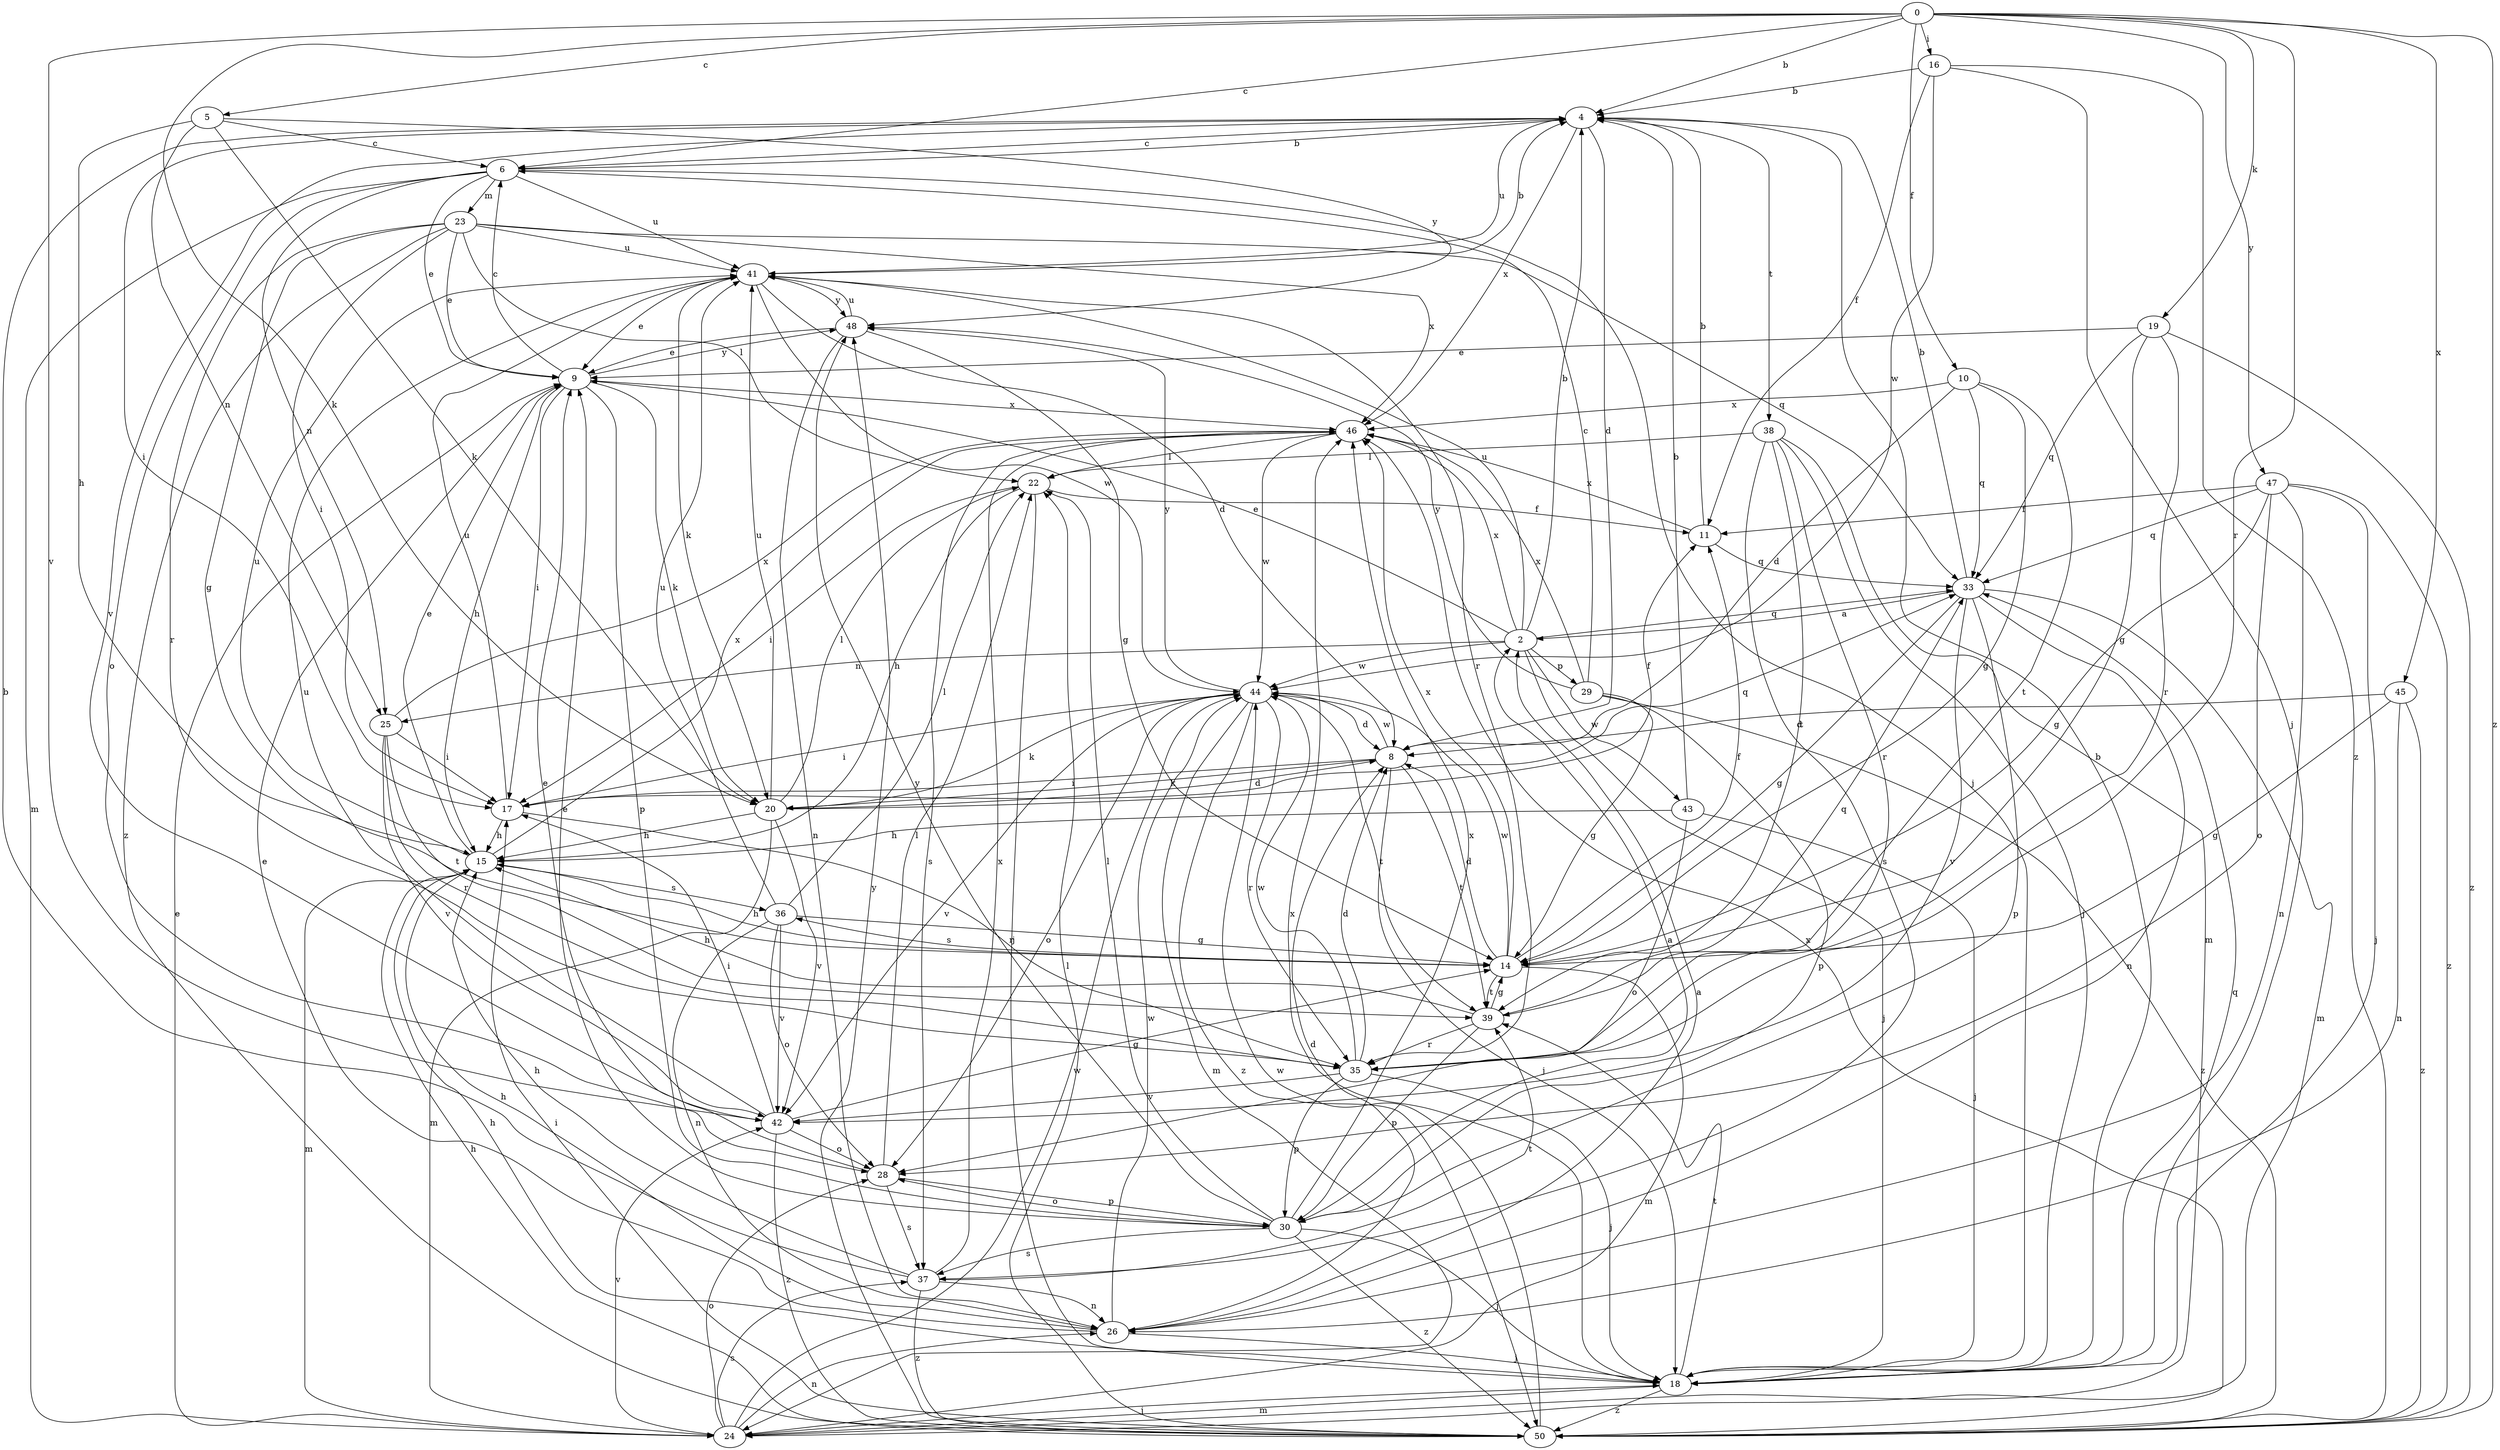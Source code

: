 strict digraph  {
0;
2;
4;
5;
6;
8;
9;
10;
11;
14;
15;
16;
17;
18;
19;
20;
22;
23;
24;
25;
26;
28;
29;
30;
33;
35;
36;
37;
38;
39;
41;
42;
43;
44;
45;
46;
47;
48;
50;
0 -> 4  [label=b];
0 -> 5  [label=c];
0 -> 6  [label=c];
0 -> 10  [label=f];
0 -> 16  [label=i];
0 -> 19  [label=k];
0 -> 20  [label=k];
0 -> 35  [label=r];
0 -> 42  [label=v];
0 -> 45  [label=x];
0 -> 47  [label=y];
0 -> 50  [label=z];
2 -> 4  [label=b];
2 -> 9  [label=e];
2 -> 18  [label=j];
2 -> 25  [label=n];
2 -> 29  [label=p];
2 -> 33  [label=q];
2 -> 41  [label=u];
2 -> 43  [label=w];
2 -> 44  [label=w];
2 -> 46  [label=x];
4 -> 6  [label=c];
4 -> 8  [label=d];
4 -> 17  [label=i];
4 -> 38  [label=t];
4 -> 41  [label=u];
4 -> 42  [label=v];
4 -> 46  [label=x];
5 -> 6  [label=c];
5 -> 15  [label=h];
5 -> 20  [label=k];
5 -> 25  [label=n];
5 -> 48  [label=y];
6 -> 4  [label=b];
6 -> 9  [label=e];
6 -> 18  [label=j];
6 -> 23  [label=m];
6 -> 24  [label=m];
6 -> 25  [label=n];
6 -> 28  [label=o];
6 -> 41  [label=u];
8 -> 17  [label=i];
8 -> 18  [label=j];
8 -> 20  [label=k];
8 -> 39  [label=t];
8 -> 44  [label=w];
9 -> 6  [label=c];
9 -> 15  [label=h];
9 -> 17  [label=i];
9 -> 20  [label=k];
9 -> 30  [label=p];
9 -> 46  [label=x];
9 -> 48  [label=y];
10 -> 8  [label=d];
10 -> 14  [label=g];
10 -> 33  [label=q];
10 -> 39  [label=t];
10 -> 46  [label=x];
11 -> 4  [label=b];
11 -> 33  [label=q];
11 -> 46  [label=x];
14 -> 8  [label=d];
14 -> 11  [label=f];
14 -> 15  [label=h];
14 -> 24  [label=m];
14 -> 36  [label=s];
14 -> 39  [label=t];
14 -> 44  [label=w];
14 -> 46  [label=x];
15 -> 9  [label=e];
15 -> 24  [label=m];
15 -> 36  [label=s];
15 -> 41  [label=u];
15 -> 46  [label=x];
16 -> 4  [label=b];
16 -> 11  [label=f];
16 -> 18  [label=j];
16 -> 44  [label=w];
16 -> 50  [label=z];
17 -> 15  [label=h];
17 -> 33  [label=q];
17 -> 35  [label=r];
17 -> 41  [label=u];
18 -> 4  [label=b];
18 -> 15  [label=h];
18 -> 24  [label=m];
18 -> 33  [label=q];
18 -> 39  [label=t];
18 -> 46  [label=x];
18 -> 50  [label=z];
19 -> 9  [label=e];
19 -> 14  [label=g];
19 -> 33  [label=q];
19 -> 35  [label=r];
19 -> 50  [label=z];
20 -> 8  [label=d];
20 -> 11  [label=f];
20 -> 15  [label=h];
20 -> 22  [label=l];
20 -> 24  [label=m];
20 -> 41  [label=u];
20 -> 42  [label=v];
22 -> 11  [label=f];
22 -> 15  [label=h];
22 -> 17  [label=i];
22 -> 18  [label=j];
23 -> 9  [label=e];
23 -> 14  [label=g];
23 -> 17  [label=i];
23 -> 22  [label=l];
23 -> 33  [label=q];
23 -> 35  [label=r];
23 -> 41  [label=u];
23 -> 46  [label=x];
23 -> 50  [label=z];
24 -> 9  [label=e];
24 -> 18  [label=j];
24 -> 26  [label=n];
24 -> 28  [label=o];
24 -> 37  [label=s];
24 -> 42  [label=v];
24 -> 44  [label=w];
25 -> 17  [label=i];
25 -> 35  [label=r];
25 -> 39  [label=t];
25 -> 42  [label=v];
25 -> 46  [label=x];
26 -> 2  [label=a];
26 -> 8  [label=d];
26 -> 9  [label=e];
26 -> 15  [label=h];
26 -> 18  [label=j];
26 -> 44  [label=w];
28 -> 9  [label=e];
28 -> 22  [label=l];
28 -> 30  [label=p];
28 -> 37  [label=s];
29 -> 6  [label=c];
29 -> 14  [label=g];
29 -> 30  [label=p];
29 -> 46  [label=x];
29 -> 48  [label=y];
29 -> 50  [label=z];
30 -> 2  [label=a];
30 -> 9  [label=e];
30 -> 18  [label=j];
30 -> 22  [label=l];
30 -> 28  [label=o];
30 -> 37  [label=s];
30 -> 46  [label=x];
30 -> 48  [label=y];
30 -> 50  [label=z];
33 -> 2  [label=a];
33 -> 4  [label=b];
33 -> 14  [label=g];
33 -> 24  [label=m];
33 -> 26  [label=n];
33 -> 30  [label=p];
33 -> 42  [label=v];
35 -> 8  [label=d];
35 -> 18  [label=j];
35 -> 30  [label=p];
35 -> 42  [label=v];
35 -> 44  [label=w];
36 -> 14  [label=g];
36 -> 22  [label=l];
36 -> 26  [label=n];
36 -> 28  [label=o];
36 -> 41  [label=u];
36 -> 42  [label=v];
37 -> 4  [label=b];
37 -> 15  [label=h];
37 -> 26  [label=n];
37 -> 39  [label=t];
37 -> 46  [label=x];
37 -> 50  [label=z];
38 -> 18  [label=j];
38 -> 22  [label=l];
38 -> 24  [label=m];
38 -> 35  [label=r];
38 -> 37  [label=s];
38 -> 39  [label=t];
39 -> 14  [label=g];
39 -> 15  [label=h];
39 -> 30  [label=p];
39 -> 33  [label=q];
39 -> 35  [label=r];
41 -> 4  [label=b];
41 -> 8  [label=d];
41 -> 9  [label=e];
41 -> 20  [label=k];
41 -> 35  [label=r];
41 -> 44  [label=w];
41 -> 48  [label=y];
42 -> 14  [label=g];
42 -> 17  [label=i];
42 -> 28  [label=o];
42 -> 41  [label=u];
42 -> 50  [label=z];
43 -> 4  [label=b];
43 -> 15  [label=h];
43 -> 18  [label=j];
43 -> 28  [label=o];
44 -> 8  [label=d];
44 -> 17  [label=i];
44 -> 20  [label=k];
44 -> 24  [label=m];
44 -> 28  [label=o];
44 -> 35  [label=r];
44 -> 39  [label=t];
44 -> 42  [label=v];
44 -> 48  [label=y];
44 -> 50  [label=z];
45 -> 8  [label=d];
45 -> 14  [label=g];
45 -> 26  [label=n];
45 -> 50  [label=z];
46 -> 22  [label=l];
46 -> 37  [label=s];
46 -> 44  [label=w];
47 -> 11  [label=f];
47 -> 14  [label=g];
47 -> 18  [label=j];
47 -> 26  [label=n];
47 -> 28  [label=o];
47 -> 33  [label=q];
47 -> 50  [label=z];
48 -> 9  [label=e];
48 -> 14  [label=g];
48 -> 26  [label=n];
48 -> 41  [label=u];
50 -> 15  [label=h];
50 -> 17  [label=i];
50 -> 22  [label=l];
50 -> 44  [label=w];
50 -> 46  [label=x];
50 -> 48  [label=y];
}
